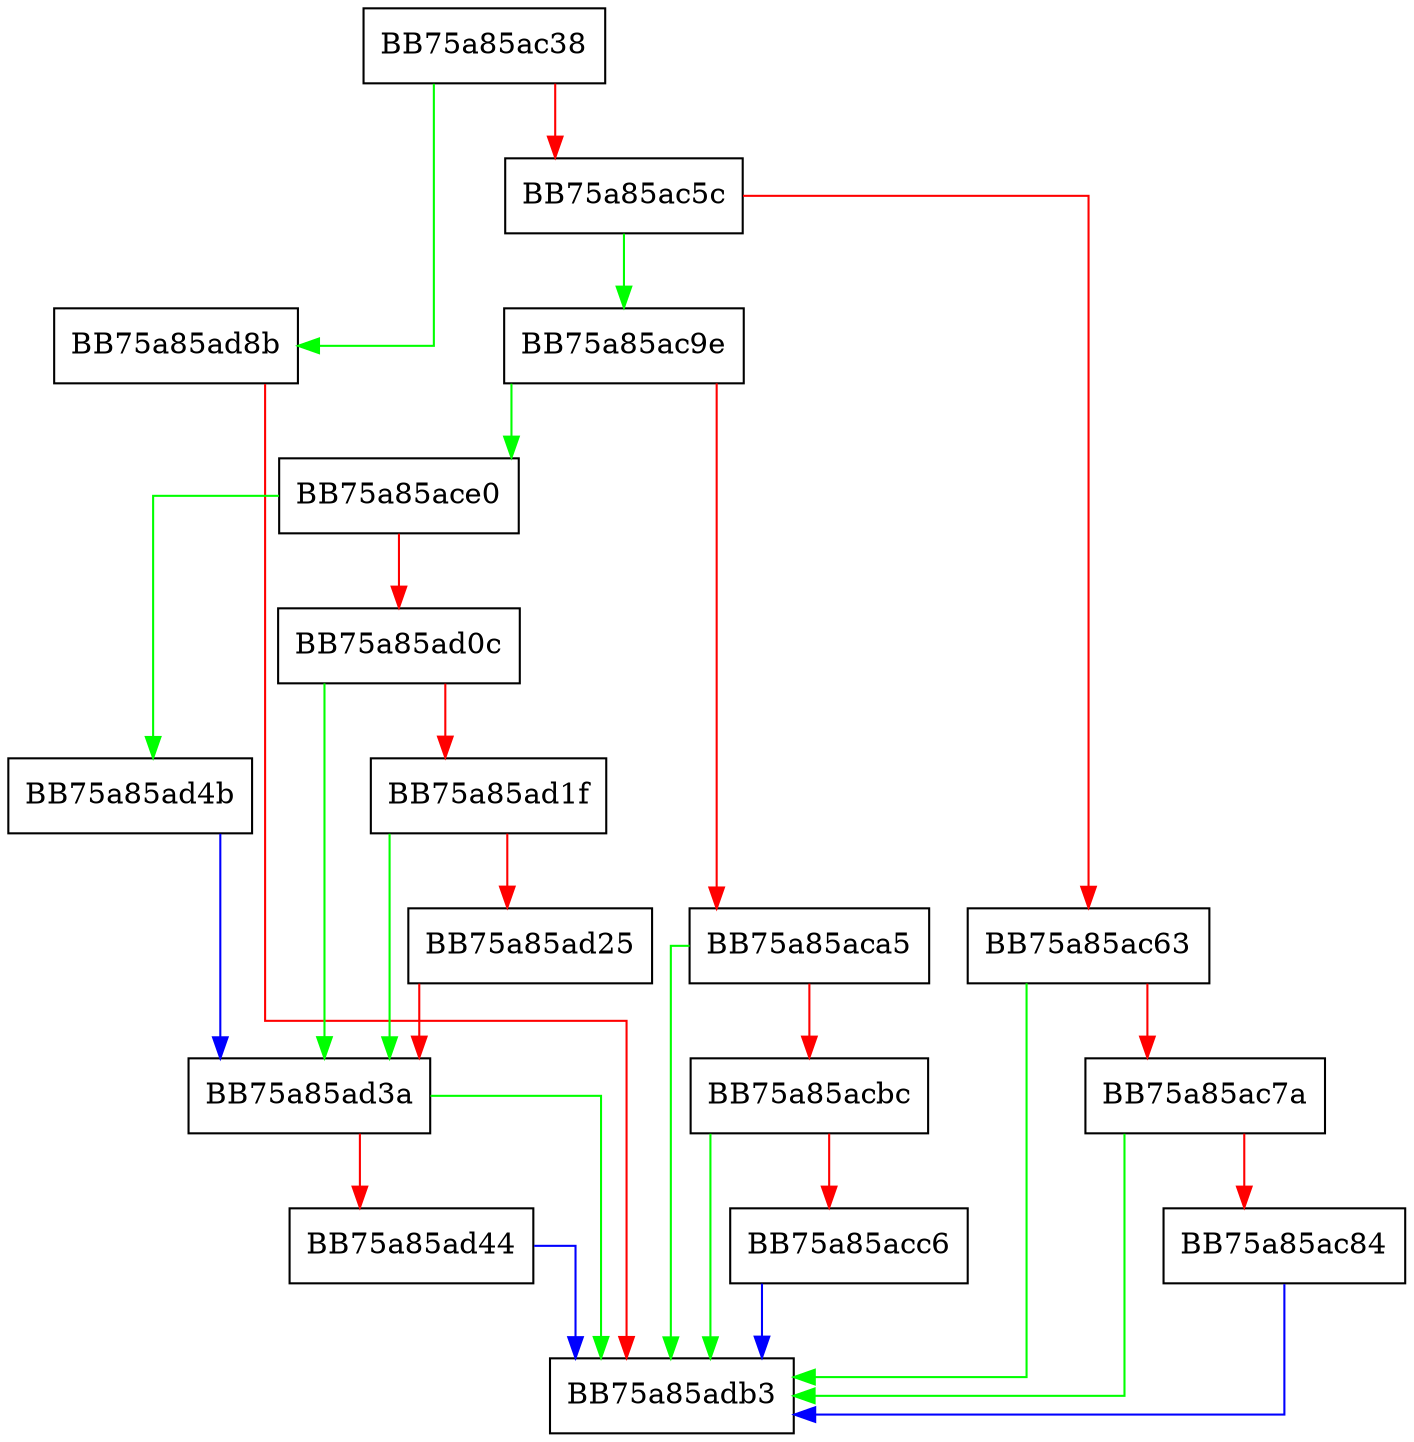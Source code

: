 digraph ProcessEventLog {
  node [shape="box"];
  graph [splines=ortho];
  BB75a85ac38 -> BB75a85ad8b [color="green"];
  BB75a85ac38 -> BB75a85ac5c [color="red"];
  BB75a85ac5c -> BB75a85ac9e [color="green"];
  BB75a85ac5c -> BB75a85ac63 [color="red"];
  BB75a85ac63 -> BB75a85adb3 [color="green"];
  BB75a85ac63 -> BB75a85ac7a [color="red"];
  BB75a85ac7a -> BB75a85adb3 [color="green"];
  BB75a85ac7a -> BB75a85ac84 [color="red"];
  BB75a85ac84 -> BB75a85adb3 [color="blue"];
  BB75a85ac9e -> BB75a85ace0 [color="green"];
  BB75a85ac9e -> BB75a85aca5 [color="red"];
  BB75a85aca5 -> BB75a85adb3 [color="green"];
  BB75a85aca5 -> BB75a85acbc [color="red"];
  BB75a85acbc -> BB75a85adb3 [color="green"];
  BB75a85acbc -> BB75a85acc6 [color="red"];
  BB75a85acc6 -> BB75a85adb3 [color="blue"];
  BB75a85ace0 -> BB75a85ad4b [color="green"];
  BB75a85ace0 -> BB75a85ad0c [color="red"];
  BB75a85ad0c -> BB75a85ad3a [color="green"];
  BB75a85ad0c -> BB75a85ad1f [color="red"];
  BB75a85ad1f -> BB75a85ad3a [color="green"];
  BB75a85ad1f -> BB75a85ad25 [color="red"];
  BB75a85ad25 -> BB75a85ad3a [color="red"];
  BB75a85ad3a -> BB75a85adb3 [color="green"];
  BB75a85ad3a -> BB75a85ad44 [color="red"];
  BB75a85ad44 -> BB75a85adb3 [color="blue"];
  BB75a85ad4b -> BB75a85ad3a [color="blue"];
  BB75a85ad8b -> BB75a85adb3 [color="red"];
}